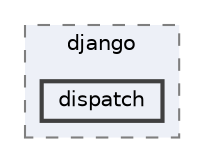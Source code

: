 digraph "C:/Users/LukeMabie/documents/Development/Password_Saver_Using_Django-master/venv/Lib/site-packages/django/dispatch"
{
 // LATEX_PDF_SIZE
  bgcolor="transparent";
  edge [fontname=Helvetica,fontsize=10,labelfontname=Helvetica,labelfontsize=10];
  node [fontname=Helvetica,fontsize=10,shape=box,height=0.2,width=0.4];
  compound=true
  subgraph clusterdir_fd6995093b1bd7e4f343e90421fa64e3 {
    graph [ bgcolor="#edf0f7", pencolor="grey50", label="django", fontname=Helvetica,fontsize=10 style="filled,dashed", URL="dir_fd6995093b1bd7e4f343e90421fa64e3.html",tooltip=""]
  dir_98c78604cb9bad2947bc29c0fb9635d9 [label="dispatch", fillcolor="#edf0f7", color="grey25", style="filled,bold", URL="dir_98c78604cb9bad2947bc29c0fb9635d9.html",tooltip=""];
  }
}
